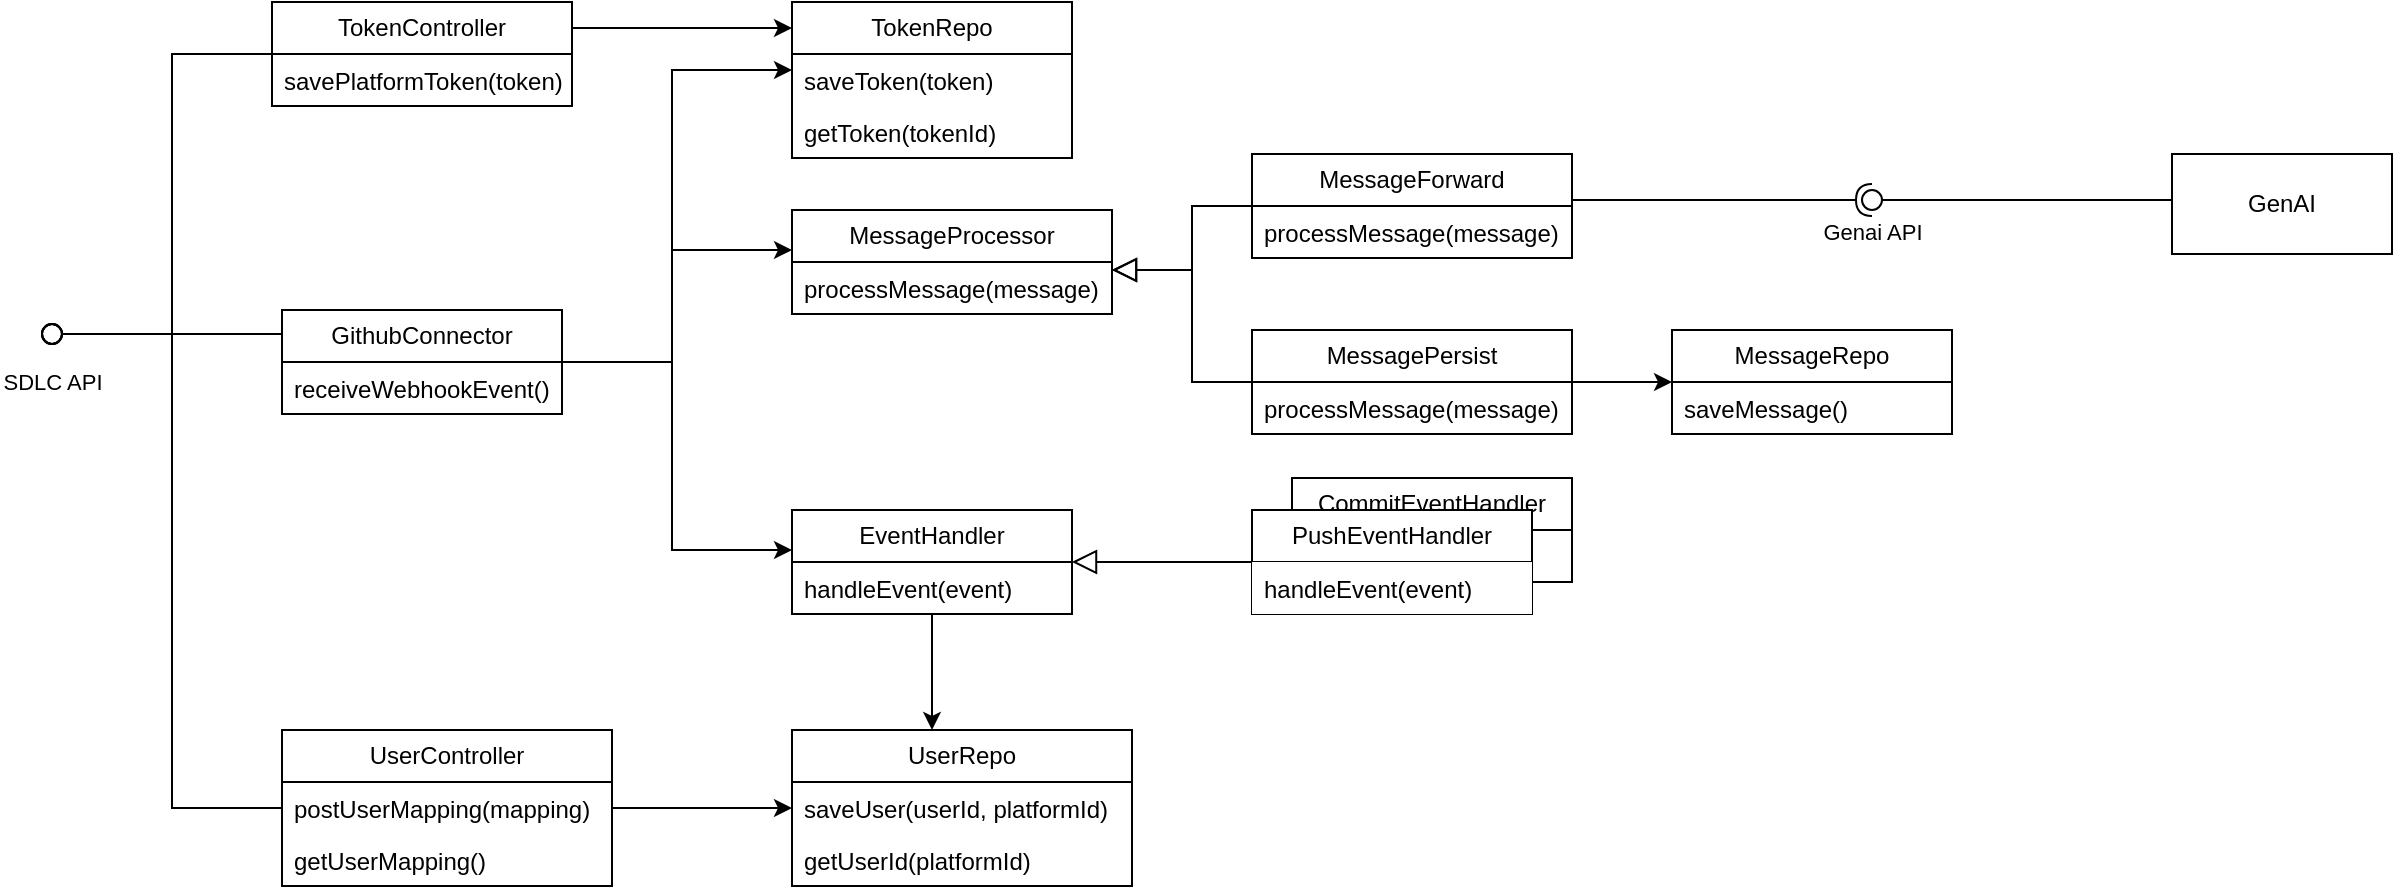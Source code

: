 <mxfile version="28.0.4">
  <diagram name="Page-1" id="3l6ivnB8G1WZXcO6CF2u">
    <mxGraphModel dx="701" dy="456" grid="1" gridSize="10" guides="1" tooltips="1" connect="1" arrows="1" fold="1" page="1" pageScale="1" pageWidth="850" pageHeight="1100" math="0" shadow="0">
      <root>
        <mxCell id="0" />
        <mxCell id="1" parent="0" />
        <mxCell id="metmPfvCFJJgNZUfQQeP-57" value="CommitEventHandler" style="swimlane;fontStyle=0;childLayout=stackLayout;horizontal=1;startSize=26;fillColor=none;horizontalStack=0;resizeParent=1;resizeParentMax=0;resizeLast=0;collapsible=1;marginBottom=0;whiteSpace=wrap;html=1;" parent="1" vertex="1">
          <mxGeometry x="760" y="304" width="140" height="52" as="geometry" />
        </mxCell>
        <mxCell id="metmPfvCFJJgNZUfQQeP-58" value="handleEvent()" style="text;strokeColor=none;fillColor=none;align=left;verticalAlign=top;spacingLeft=4;spacingRight=4;overflow=hidden;rotatable=0;points=[[0,0.5],[1,0.5]];portConstraint=eastwest;whiteSpace=wrap;html=1;" parent="metmPfvCFJJgNZUfQQeP-57" vertex="1">
          <mxGeometry y="26" width="140" height="26" as="geometry" />
        </mxCell>
        <mxCell id="metmPfvCFJJgNZUfQQeP-69" style="edgeStyle=orthogonalEdgeStyle;rounded=0;orthogonalLoop=1;jettySize=auto;html=1;" parent="1" source="metmPfvCFJJgNZUfQQeP-1" target="metmPfvCFJJgNZUfQQeP-14" edge="1">
          <mxGeometry relative="1" as="geometry">
            <Array as="points">
              <mxPoint x="430" y="79" />
              <mxPoint x="430" y="79" />
            </Array>
          </mxGeometry>
        </mxCell>
        <mxCell id="metmPfvCFJJgNZUfQQeP-1" value="TokenController" style="swimlane;fontStyle=0;childLayout=stackLayout;horizontal=1;startSize=26;fillColor=none;horizontalStack=0;resizeParent=1;resizeParentMax=0;resizeLast=0;collapsible=1;marginBottom=0;whiteSpace=wrap;html=1;" parent="1" vertex="1">
          <mxGeometry x="250" y="66" width="150" height="52" as="geometry" />
        </mxCell>
        <mxCell id="metmPfvCFJJgNZUfQQeP-2" value="savePlatformToken(token)&lt;div&gt;&lt;br&gt;&lt;/div&gt;" style="text;strokeColor=none;fillColor=none;align=left;verticalAlign=top;spacingLeft=4;spacingRight=4;overflow=hidden;rotatable=0;points=[[0,0.5],[1,0.5]];portConstraint=eastwest;whiteSpace=wrap;html=1;" parent="metmPfvCFJJgNZUfQQeP-1" vertex="1">
          <mxGeometry y="26" width="150" height="26" as="geometry" />
        </mxCell>
        <mxCell id="metmPfvCFJJgNZUfQQeP-60" style="edgeStyle=orthogonalEdgeStyle;rounded=0;orthogonalLoop=1;jettySize=auto;html=1;" parent="1" source="metmPfvCFJJgNZUfQQeP-5" target="metmPfvCFJJgNZUfQQeP-18" edge="1">
          <mxGeometry relative="1" as="geometry" />
        </mxCell>
        <mxCell id="metmPfvCFJJgNZUfQQeP-5" value="UserController" style="swimlane;fontStyle=0;childLayout=stackLayout;horizontal=1;startSize=26;fillColor=none;horizontalStack=0;resizeParent=1;resizeParentMax=0;resizeLast=0;collapsible=1;marginBottom=0;whiteSpace=wrap;html=1;" parent="1" vertex="1">
          <mxGeometry x="255" y="430" width="165" height="78" as="geometry" />
        </mxCell>
        <mxCell id="metmPfvCFJJgNZUfQQeP-6" value="postUserMapping(mapping)" style="text;strokeColor=none;fillColor=none;align=left;verticalAlign=top;spacingLeft=4;spacingRight=4;overflow=hidden;rotatable=0;points=[[0,0.5],[1,0.5]];portConstraint=eastwest;whiteSpace=wrap;html=1;" parent="metmPfvCFJJgNZUfQQeP-5" vertex="1">
          <mxGeometry y="26" width="165" height="26" as="geometry" />
        </mxCell>
        <mxCell id="metmPfvCFJJgNZUfQQeP-7" value="getUserMapping()" style="text;strokeColor=none;fillColor=none;align=left;verticalAlign=top;spacingLeft=4;spacingRight=4;overflow=hidden;rotatable=0;points=[[0,0.5],[1,0.5]];portConstraint=eastwest;whiteSpace=wrap;html=1;" parent="metmPfvCFJJgNZUfQQeP-5" vertex="1">
          <mxGeometry y="52" width="165" height="26" as="geometry" />
        </mxCell>
        <mxCell id="metmPfvCFJJgNZUfQQeP-51" style="edgeStyle=orthogonalEdgeStyle;rounded=0;orthogonalLoop=1;jettySize=auto;html=1;" parent="1" source="metmPfvCFJJgNZUfQQeP-9" target="metmPfvCFJJgNZUfQQeP-22" edge="1">
          <mxGeometry relative="1" as="geometry">
            <Array as="points">
              <mxPoint x="450" y="246" />
              <mxPoint x="450" y="190" />
            </Array>
          </mxGeometry>
        </mxCell>
        <mxCell id="metmPfvCFJJgNZUfQQeP-52" style="edgeStyle=orthogonalEdgeStyle;rounded=0;orthogonalLoop=1;jettySize=auto;html=1;" parent="1" source="metmPfvCFJJgNZUfQQeP-9" target="metmPfvCFJJgNZUfQQeP-26" edge="1">
          <mxGeometry relative="1" as="geometry">
            <Array as="points">
              <mxPoint x="450" y="246" />
              <mxPoint x="450" y="340" />
            </Array>
          </mxGeometry>
        </mxCell>
        <mxCell id="metmPfvCFJJgNZUfQQeP-71" style="edgeStyle=orthogonalEdgeStyle;rounded=0;orthogonalLoop=1;jettySize=auto;html=1;" parent="1" source="metmPfvCFJJgNZUfQQeP-9" target="metmPfvCFJJgNZUfQQeP-14" edge="1">
          <mxGeometry relative="1" as="geometry">
            <Array as="points">
              <mxPoint x="450" y="246" />
              <mxPoint x="450" y="100" />
            </Array>
          </mxGeometry>
        </mxCell>
        <mxCell id="metmPfvCFJJgNZUfQQeP-9" value="GithubConnector" style="swimlane;fontStyle=0;childLayout=stackLayout;horizontal=1;startSize=26;fillColor=none;horizontalStack=0;resizeParent=1;resizeParentMax=0;resizeLast=0;collapsible=1;marginBottom=0;whiteSpace=wrap;html=1;" parent="1" vertex="1">
          <mxGeometry x="255" y="220" width="140" height="52" as="geometry" />
        </mxCell>
        <mxCell id="metmPfvCFJJgNZUfQQeP-10" value="receiveWebhookEvent()" style="text;strokeColor=none;fillColor=none;align=left;verticalAlign=top;spacingLeft=4;spacingRight=4;overflow=hidden;rotatable=0;points=[[0,0.5],[1,0.5]];portConstraint=eastwest;whiteSpace=wrap;html=1;" parent="metmPfvCFJJgNZUfQQeP-9" vertex="1">
          <mxGeometry y="26" width="140" height="26" as="geometry" />
        </mxCell>
        <mxCell id="metmPfvCFJJgNZUfQQeP-14" value="TokenRepo" style="swimlane;fontStyle=0;childLayout=stackLayout;horizontal=1;startSize=26;fillColor=none;horizontalStack=0;resizeParent=1;resizeParentMax=0;resizeLast=0;collapsible=1;marginBottom=0;whiteSpace=wrap;html=1;" parent="1" vertex="1">
          <mxGeometry x="510" y="66" width="140" height="78" as="geometry" />
        </mxCell>
        <mxCell id="metmPfvCFJJgNZUfQQeP-15" value="saveToken(token)" style="text;strokeColor=none;fillColor=none;align=left;verticalAlign=top;spacingLeft=4;spacingRight=4;overflow=hidden;rotatable=0;points=[[0,0.5],[1,0.5]];portConstraint=eastwest;whiteSpace=wrap;html=1;" parent="metmPfvCFJJgNZUfQQeP-14" vertex="1">
          <mxGeometry y="26" width="140" height="26" as="geometry" />
        </mxCell>
        <mxCell id="metmPfvCFJJgNZUfQQeP-16" value="getToken(tokenId)" style="text;strokeColor=none;fillColor=none;align=left;verticalAlign=top;spacingLeft=4;spacingRight=4;overflow=hidden;rotatable=0;points=[[0,0.5],[1,0.5]];portConstraint=eastwest;whiteSpace=wrap;html=1;" parent="metmPfvCFJJgNZUfQQeP-14" vertex="1">
          <mxGeometry y="52" width="140" height="26" as="geometry" />
        </mxCell>
        <mxCell id="metmPfvCFJJgNZUfQQeP-18" value="UserRepo" style="swimlane;fontStyle=0;childLayout=stackLayout;horizontal=1;startSize=26;fillColor=none;horizontalStack=0;resizeParent=1;resizeParentMax=0;resizeLast=0;collapsible=1;marginBottom=0;whiteSpace=wrap;html=1;" parent="1" vertex="1">
          <mxGeometry x="510" y="430" width="170" height="78" as="geometry" />
        </mxCell>
        <mxCell id="metmPfvCFJJgNZUfQQeP-19" value="saveUser(userId, platformId)" style="text;strokeColor=none;fillColor=none;align=left;verticalAlign=top;spacingLeft=4;spacingRight=4;overflow=hidden;rotatable=0;points=[[0,0.5],[1,0.5]];portConstraint=eastwest;whiteSpace=wrap;html=1;" parent="metmPfvCFJJgNZUfQQeP-18" vertex="1">
          <mxGeometry y="26" width="170" height="26" as="geometry" />
        </mxCell>
        <mxCell id="metmPfvCFJJgNZUfQQeP-20" value="getUserId(platformId)" style="text;strokeColor=none;fillColor=none;align=left;verticalAlign=top;spacingLeft=4;spacingRight=4;overflow=hidden;rotatable=0;points=[[0,0.5],[1,0.5]];portConstraint=eastwest;whiteSpace=wrap;html=1;" parent="metmPfvCFJJgNZUfQQeP-18" vertex="1">
          <mxGeometry y="52" width="170" height="26" as="geometry" />
        </mxCell>
        <mxCell id="metmPfvCFJJgNZUfQQeP-22" value="MessageProcessor" style="swimlane;fontStyle=0;childLayout=stackLayout;horizontal=1;startSize=26;fillColor=none;horizontalStack=0;resizeParent=1;resizeParentMax=0;resizeLast=0;collapsible=1;marginBottom=0;whiteSpace=wrap;html=1;" parent="1" vertex="1">
          <mxGeometry x="510" y="170" width="160" height="52" as="geometry" />
        </mxCell>
        <mxCell id="metmPfvCFJJgNZUfQQeP-23" value="processMessage(message)" style="text;strokeColor=none;fillColor=none;align=left;verticalAlign=top;spacingLeft=4;spacingRight=4;overflow=hidden;rotatable=0;points=[[0,0.5],[1,0.5]];portConstraint=eastwest;whiteSpace=wrap;html=1;" parent="metmPfvCFJJgNZUfQQeP-22" vertex="1">
          <mxGeometry y="26" width="160" height="26" as="geometry" />
        </mxCell>
        <mxCell id="metmPfvCFJJgNZUfQQeP-72" style="edgeStyle=orthogonalEdgeStyle;rounded=0;orthogonalLoop=1;jettySize=auto;html=1;" parent="1" source="metmPfvCFJJgNZUfQQeP-26" target="metmPfvCFJJgNZUfQQeP-18" edge="1">
          <mxGeometry relative="1" as="geometry">
            <Array as="points">
              <mxPoint x="580" y="410" />
              <mxPoint x="580" y="410" />
            </Array>
          </mxGeometry>
        </mxCell>
        <mxCell id="metmPfvCFJJgNZUfQQeP-26" value="EventHandler" style="swimlane;fontStyle=0;childLayout=stackLayout;horizontal=1;startSize=26;fillColor=none;horizontalStack=0;resizeParent=1;resizeParentMax=0;resizeLast=0;collapsible=1;marginBottom=0;whiteSpace=wrap;html=1;" parent="1" vertex="1">
          <mxGeometry x="510" y="320" width="140" height="52" as="geometry" />
        </mxCell>
        <mxCell id="metmPfvCFJJgNZUfQQeP-27" value="handleEvent(event)" style="text;strokeColor=none;fillColor=none;align=left;verticalAlign=top;spacingLeft=4;spacingRight=4;overflow=hidden;rotatable=0;points=[[0,0.5],[1,0.5]];portConstraint=eastwest;whiteSpace=wrap;html=1;" parent="metmPfvCFJJgNZUfQQeP-26" vertex="1">
          <mxGeometry y="26" width="140" height="26" as="geometry" />
        </mxCell>
        <mxCell id="metmPfvCFJJgNZUfQQeP-48" style="edgeStyle=orthogonalEdgeStyle;rounded=0;orthogonalLoop=1;jettySize=auto;html=1;endArrow=block;endFill=0;endSize=10;" parent="1" source="metmPfvCFJJgNZUfQQeP-30" target="metmPfvCFJJgNZUfQQeP-22" edge="1">
          <mxGeometry relative="1" as="geometry">
            <Array as="points">
              <mxPoint x="710" y="168" />
              <mxPoint x="710" y="200" />
            </Array>
          </mxGeometry>
        </mxCell>
        <mxCell id="metmPfvCFJJgNZUfQQeP-30" value="MessageForward" style="swimlane;fontStyle=0;childLayout=stackLayout;horizontal=1;startSize=26;fillColor=none;horizontalStack=0;resizeParent=1;resizeParentMax=0;resizeLast=0;collapsible=1;marginBottom=0;whiteSpace=wrap;html=1;" parent="1" vertex="1">
          <mxGeometry x="740" y="142" width="160" height="52" as="geometry" />
        </mxCell>
        <mxCell id="metmPfvCFJJgNZUfQQeP-31" value="processMessage(message)" style="text;strokeColor=none;fillColor=none;align=left;verticalAlign=top;spacingLeft=4;spacingRight=4;overflow=hidden;rotatable=0;points=[[0,0.5],[1,0.5]];portConstraint=eastwest;whiteSpace=wrap;html=1;" parent="metmPfvCFJJgNZUfQQeP-30" vertex="1">
          <mxGeometry y="26" width="160" height="26" as="geometry" />
        </mxCell>
        <mxCell id="metmPfvCFJJgNZUfQQeP-45" style="edgeStyle=orthogonalEdgeStyle;rounded=0;orthogonalLoop=1;jettySize=auto;html=1;" parent="1" source="metmPfvCFJJgNZUfQQeP-34" target="metmPfvCFJJgNZUfQQeP-40" edge="1">
          <mxGeometry relative="1" as="geometry" />
        </mxCell>
        <mxCell id="metmPfvCFJJgNZUfQQeP-47" style="edgeStyle=orthogonalEdgeStyle;rounded=0;orthogonalLoop=1;jettySize=auto;html=1;endArrow=block;endFill=0;endSize=10;" parent="1" source="metmPfvCFJJgNZUfQQeP-34" target="metmPfvCFJJgNZUfQQeP-22" edge="1">
          <mxGeometry relative="1" as="geometry">
            <Array as="points">
              <mxPoint x="710" y="256" />
              <mxPoint x="710" y="200" />
            </Array>
          </mxGeometry>
        </mxCell>
        <mxCell id="metmPfvCFJJgNZUfQQeP-34" value="MessagePersist" style="swimlane;fontStyle=0;childLayout=stackLayout;horizontal=1;startSize=26;fillColor=none;horizontalStack=0;resizeParent=1;resizeParentMax=0;resizeLast=0;collapsible=1;marginBottom=0;whiteSpace=wrap;html=1;" parent="1" vertex="1">
          <mxGeometry x="740" y="230" width="160" height="52" as="geometry" />
        </mxCell>
        <mxCell id="metmPfvCFJJgNZUfQQeP-35" value="processMessage(message)" style="text;strokeColor=none;fillColor=none;align=left;verticalAlign=top;spacingLeft=4;spacingRight=4;overflow=hidden;rotatable=0;points=[[0,0.5],[1,0.5]];portConstraint=eastwest;whiteSpace=wrap;html=1;" parent="metmPfvCFJJgNZUfQQeP-34" vertex="1">
          <mxGeometry y="26" width="160" height="26" as="geometry" />
        </mxCell>
        <mxCell id="metmPfvCFJJgNZUfQQeP-40" value="MessageRepo" style="swimlane;fontStyle=0;childLayout=stackLayout;horizontal=1;startSize=26;fillColor=none;horizontalStack=0;resizeParent=1;resizeParentMax=0;resizeLast=0;collapsible=1;marginBottom=0;whiteSpace=wrap;html=1;" parent="1" vertex="1">
          <mxGeometry x="950" y="230" width="140" height="52" as="geometry" />
        </mxCell>
        <mxCell id="metmPfvCFJJgNZUfQQeP-41" value="saveMessage()" style="text;strokeColor=none;fillColor=none;align=left;verticalAlign=top;spacingLeft=4;spacingRight=4;overflow=hidden;rotatable=0;points=[[0,0.5],[1,0.5]];portConstraint=eastwest;whiteSpace=wrap;html=1;" parent="metmPfvCFJJgNZUfQQeP-40" vertex="1">
          <mxGeometry y="26" width="140" height="26" as="geometry" />
        </mxCell>
        <mxCell id="metmPfvCFJJgNZUfQQeP-49" value="GenAI" style="html=1;whiteSpace=wrap;" parent="1" vertex="1">
          <mxGeometry x="1200" y="142" width="110" height="50" as="geometry" />
        </mxCell>
        <mxCell id="metmPfvCFJJgNZUfQQeP-59" style="edgeStyle=orthogonalEdgeStyle;rounded=0;orthogonalLoop=1;jettySize=auto;html=1;endSize=10;endArrow=block;endFill=0;" parent="1" source="metmPfvCFJJgNZUfQQeP-53" target="metmPfvCFJJgNZUfQQeP-26" edge="1">
          <mxGeometry relative="1" as="geometry" />
        </mxCell>
        <mxCell id="metmPfvCFJJgNZUfQQeP-53" value="PushEventHandler" style="swimlane;fontStyle=0;childLayout=stackLayout;horizontal=1;startSize=26;horizontalStack=0;resizeParent=1;resizeParentMax=0;resizeLast=0;collapsible=1;marginBottom=0;whiteSpace=wrap;html=1;" parent="1" vertex="1">
          <mxGeometry x="740" y="320" width="140" height="52" as="geometry" />
        </mxCell>
        <mxCell id="metmPfvCFJJgNZUfQQeP-54" value="handleEvent(event)" style="text;align=left;verticalAlign=top;spacingLeft=4;spacingRight=4;overflow=hidden;rotatable=0;points=[[0,0.5],[1,0.5]];portConstraint=eastwest;whiteSpace=wrap;html=1;fillColor=default;" parent="metmPfvCFJJgNZUfQQeP-53" vertex="1">
          <mxGeometry y="26" width="140" height="26" as="geometry" />
        </mxCell>
        <mxCell id="metmPfvCFJJgNZUfQQeP-62" value="" style="rounded=0;orthogonalLoop=1;jettySize=auto;html=1;endArrow=oval;endFill=0;sketch=0;sourcePerimeterSpacing=0;targetPerimeterSpacing=0;endSize=10;edgeStyle=orthogonalEdgeStyle;" parent="1" source="metmPfvCFJJgNZUfQQeP-5" target="metmPfvCFJJgNZUfQQeP-63" edge="1">
          <mxGeometry relative="1" as="geometry">
            <mxPoint x="170" y="330" as="sourcePoint" />
            <Array as="points">
              <mxPoint x="200" y="469" />
              <mxPoint x="200" y="232" />
            </Array>
          </mxGeometry>
        </mxCell>
        <mxCell id="metmPfvCFJJgNZUfQQeP-63" value="" style="ellipse;whiteSpace=wrap;html=1;align=center;aspect=fixed;fillColor=none;strokeColor=none;resizable=0;perimeter=centerPerimeter;rotatable=0;allowArrows=0;points=[];outlineConnect=1;" parent="1" vertex="1">
          <mxGeometry x="135" y="227" width="10" height="10" as="geometry" />
        </mxCell>
        <mxCell id="metmPfvCFJJgNZUfQQeP-67" value="" style="rounded=0;orthogonalLoop=1;jettySize=auto;html=1;endArrow=oval;endFill=0;sketch=0;sourcePerimeterSpacing=0;targetPerimeterSpacing=0;endSize=10;edgeStyle=orthogonalEdgeStyle;" parent="1" source="metmPfvCFJJgNZUfQQeP-9" edge="1">
          <mxGeometry relative="1" as="geometry">
            <mxPoint x="255" y="439" as="sourcePoint" />
            <mxPoint x="140" y="232" as="targetPoint" />
            <Array as="points">
              <mxPoint x="230" y="232" />
              <mxPoint x="230" y="232" />
            </Array>
          </mxGeometry>
        </mxCell>
        <mxCell id="metmPfvCFJJgNZUfQQeP-68" value="" style="rounded=0;orthogonalLoop=1;jettySize=auto;html=1;endArrow=oval;endFill=0;sketch=0;sourcePerimeterSpacing=0;targetPerimeterSpacing=0;endSize=10;edgeStyle=orthogonalEdgeStyle;" parent="1" source="metmPfvCFJJgNZUfQQeP-1" edge="1">
          <mxGeometry relative="1" as="geometry">
            <mxPoint x="255" y="439" as="sourcePoint" />
            <mxPoint x="140" y="232" as="targetPoint" />
            <Array as="points">
              <mxPoint x="200" y="92" />
              <mxPoint x="200" y="232" />
            </Array>
          </mxGeometry>
        </mxCell>
        <mxCell id="YxGeuuktO-88HQfSZYax-2" value="SDLC API" style="edgeLabel;html=1;align=center;verticalAlign=middle;resizable=0;points=[];" vertex="1" connectable="0" parent="metmPfvCFJJgNZUfQQeP-68">
          <mxGeometry x="0.892" y="1" relative="1" as="geometry">
            <mxPoint x="-14" y="23" as="offset" />
          </mxGeometry>
        </mxCell>
        <mxCell id="metmPfvCFJJgNZUfQQeP-73" value="" style="rounded=0;orthogonalLoop=1;jettySize=auto;html=1;endArrow=halfCircle;endFill=0;endSize=6;strokeWidth=1;sketch=0;edgeStyle=orthogonalEdgeStyle;" parent="1" source="metmPfvCFJJgNZUfQQeP-30" target="metmPfvCFJJgNZUfQQeP-75" edge="1">
          <mxGeometry relative="1" as="geometry">
            <mxPoint x="1070" y="165" as="sourcePoint" />
            <Array as="points">
              <mxPoint x="940" y="165" />
              <mxPoint x="940" y="165" />
            </Array>
          </mxGeometry>
        </mxCell>
        <mxCell id="metmPfvCFJJgNZUfQQeP-74" value="" style="rounded=0;orthogonalLoop=1;jettySize=auto;html=1;endArrow=oval;endFill=0;sketch=0;sourcePerimeterSpacing=0;targetPerimeterSpacing=0;endSize=10;edgeStyle=orthogonalEdgeStyle;" parent="1" source="metmPfvCFJJgNZUfQQeP-49" target="metmPfvCFJJgNZUfQQeP-75" edge="1">
          <mxGeometry relative="1" as="geometry">
            <mxPoint x="1030" y="165" as="sourcePoint" />
            <Array as="points">
              <mxPoint x="1170" y="165" />
              <mxPoint x="1170" y="165" />
            </Array>
          </mxGeometry>
        </mxCell>
        <mxCell id="YxGeuuktO-88HQfSZYax-3" value="Genai API" style="edgeLabel;html=1;align=center;verticalAlign=middle;resizable=0;points=[];" vertex="1" connectable="0" parent="metmPfvCFJJgNZUfQQeP-74">
          <mxGeometry x="0.747" relative="1" as="geometry">
            <mxPoint x="-19" y="16" as="offset" />
          </mxGeometry>
        </mxCell>
        <mxCell id="metmPfvCFJJgNZUfQQeP-75" value="" style="ellipse;whiteSpace=wrap;html=1;align=center;aspect=fixed;fillColor=none;strokeColor=none;resizable=0;perimeter=centerPerimeter;rotatable=0;allowArrows=0;points=[];outlineConnect=1;" parent="1" vertex="1">
          <mxGeometry x="1045" y="160" width="10" height="10" as="geometry" />
        </mxCell>
      </root>
    </mxGraphModel>
  </diagram>
</mxfile>

